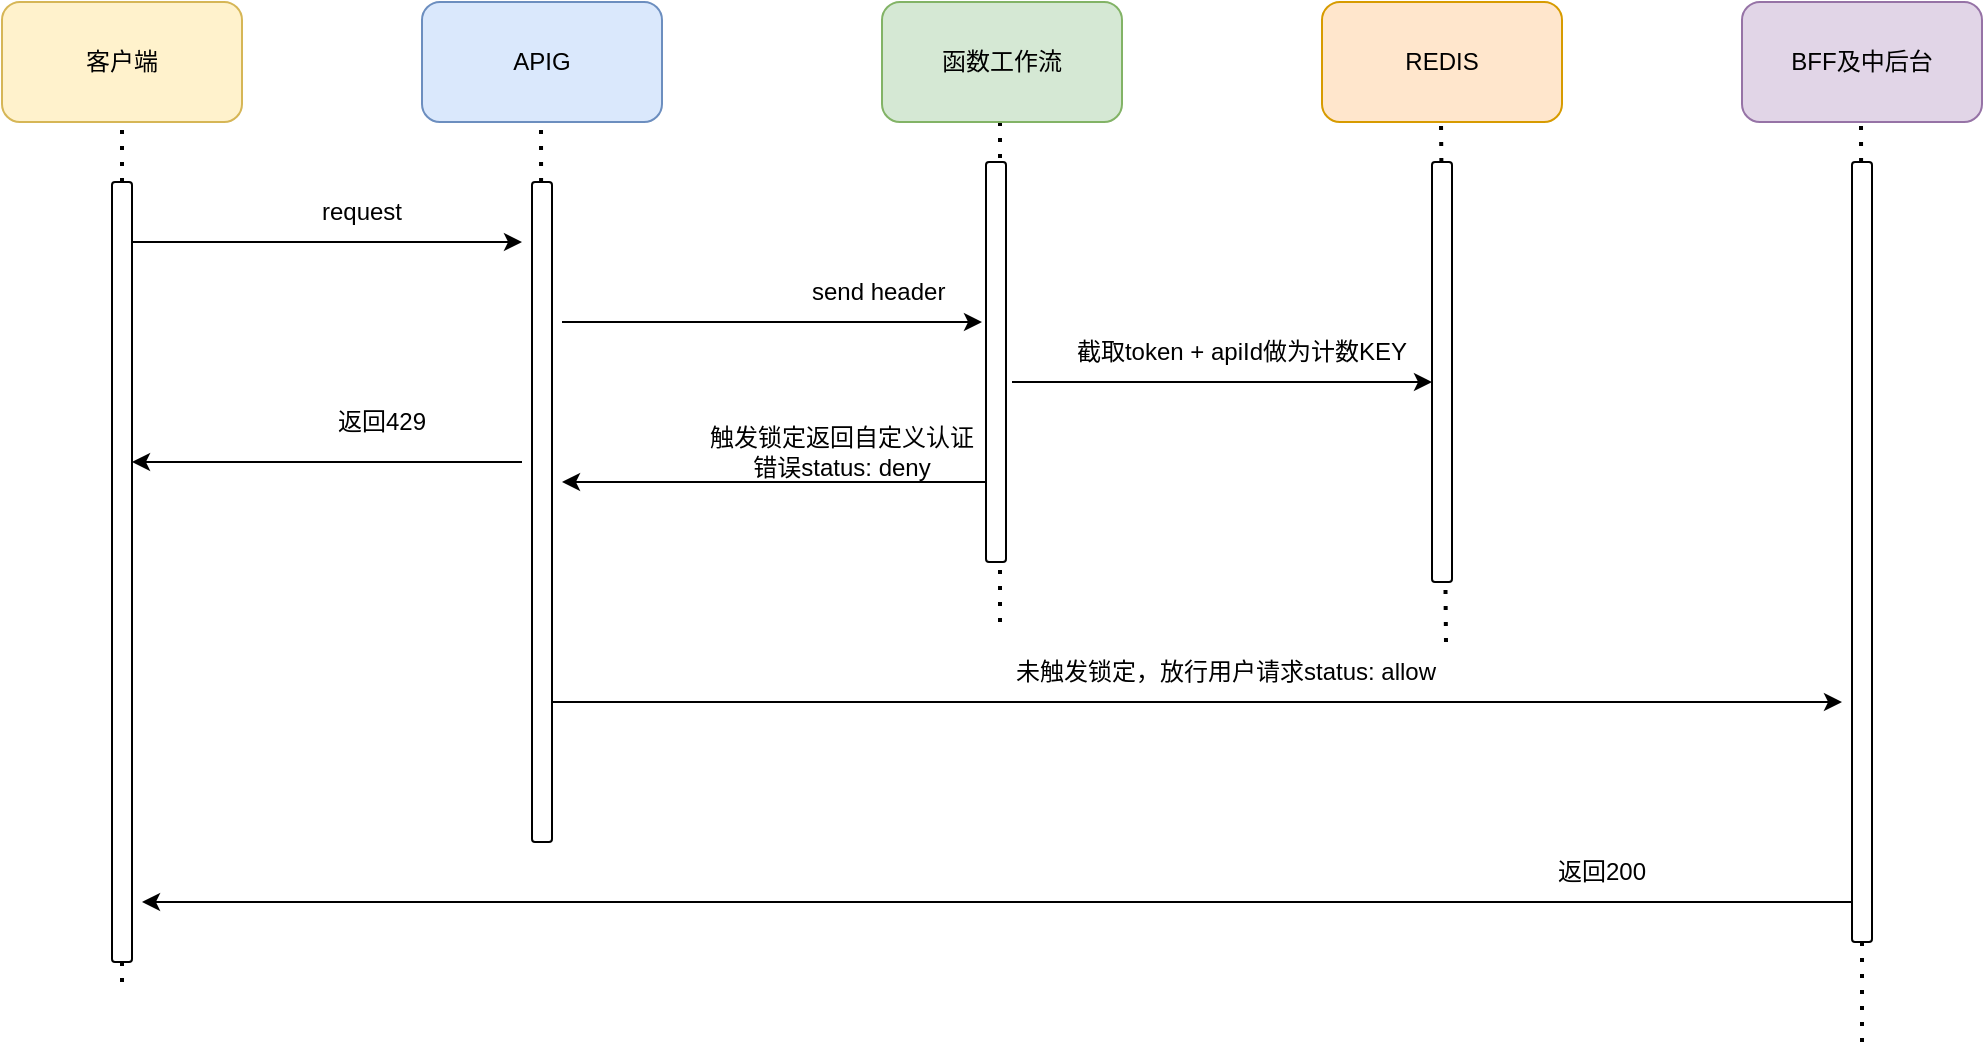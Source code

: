 <mxfile version="22.1.11" type="github">
  <diagram name="第 1 页" id="97-V6a52Ryz1SFA9VOdV">
    <mxGraphModel dx="1434" dy="764" grid="1" gridSize="10" guides="1" tooltips="1" connect="1" arrows="1" fold="1" page="1" pageScale="1" pageWidth="850" pageHeight="1100" math="0" shadow="0">
      <root>
        <mxCell id="0" />
        <mxCell id="1" parent="0" />
        <mxCell id="qtHgzcGro0U_kQB5Rgd--19" value="" style="endArrow=none;dashed=1;html=1;dashPattern=1 3;strokeWidth=2;rounded=0;entryX=0.5;entryY=1;entryDx=0;entryDy=0;" edge="1" parent="1">
          <mxGeometry width="50" height="50" relative="1" as="geometry">
            <mxPoint x="599" y="550" as="sourcePoint" />
            <mxPoint x="599" y="300" as="targetPoint" />
          </mxGeometry>
        </mxCell>
        <mxCell id="qtHgzcGro0U_kQB5Rgd--20" value="" style="endArrow=none;dashed=1;html=1;dashPattern=1 3;strokeWidth=2;rounded=0;entryX=0.5;entryY=1;entryDx=0;entryDy=0;exitX=1;exitY=0;exitDx=0;exitDy=0;" edge="1" parent="1" source="qtHgzcGro0U_kQB5Rgd--36">
          <mxGeometry width="50" height="50" relative="1" as="geometry">
            <mxPoint x="820" y="650" as="sourcePoint" />
            <mxPoint x="819.5" y="300" as="targetPoint" />
          </mxGeometry>
        </mxCell>
        <mxCell id="qtHgzcGro0U_kQB5Rgd--1" value="客户端" style="rounded=1;whiteSpace=wrap;html=1;fillColor=#fff2cc;strokeColor=#d6b656;" vertex="1" parent="1">
          <mxGeometry x="100" y="240" width="120" height="60" as="geometry" />
        </mxCell>
        <mxCell id="qtHgzcGro0U_kQB5Rgd--4" value="" style="endArrow=none;dashed=1;html=1;dashPattern=1 3;strokeWidth=2;rounded=0;entryX=0.5;entryY=1;entryDx=0;entryDy=0;" edge="1" parent="1" source="qtHgzcGro0U_kQB5Rgd--2" target="qtHgzcGro0U_kQB5Rgd--1">
          <mxGeometry width="50" height="50" relative="1" as="geometry">
            <mxPoint x="160" y="480" as="sourcePoint" />
            <mxPoint x="210" y="320" as="targetPoint" />
          </mxGeometry>
        </mxCell>
        <mxCell id="qtHgzcGro0U_kQB5Rgd--6" value="" style="endArrow=none;dashed=1;html=1;dashPattern=1 3;strokeWidth=2;rounded=0;entryX=0.5;entryY=1;entryDx=0;entryDy=0;" edge="1" parent="1" target="qtHgzcGro0U_kQB5Rgd--2">
          <mxGeometry width="50" height="50" relative="1" as="geometry">
            <mxPoint x="160" y="730" as="sourcePoint" />
            <mxPoint x="160" y="300" as="targetPoint" />
          </mxGeometry>
        </mxCell>
        <mxCell id="qtHgzcGro0U_kQB5Rgd--2" value="" style="whiteSpace=wrap;html=1;rounded=1;" vertex="1" parent="1">
          <mxGeometry x="155" y="330" width="10" height="390" as="geometry" />
        </mxCell>
        <mxCell id="qtHgzcGro0U_kQB5Rgd--7" value="APIG" style="rounded=1;whiteSpace=wrap;html=1;fillColor=#dae8fc;strokeColor=#6c8ebf;" vertex="1" parent="1">
          <mxGeometry x="310" y="240" width="120" height="60" as="geometry" />
        </mxCell>
        <mxCell id="qtHgzcGro0U_kQB5Rgd--8" value="函数工作流" style="rounded=1;whiteSpace=wrap;html=1;fillColor=#d5e8d4;strokeColor=#82b366;" vertex="1" parent="1">
          <mxGeometry x="540" y="240" width="120" height="60" as="geometry" />
        </mxCell>
        <mxCell id="qtHgzcGro0U_kQB5Rgd--9" value="REDIS" style="rounded=1;whiteSpace=wrap;html=1;fillColor=#ffe6cc;strokeColor=#d79b00;" vertex="1" parent="1">
          <mxGeometry x="760" y="240" width="120" height="60" as="geometry" />
        </mxCell>
        <mxCell id="qtHgzcGro0U_kQB5Rgd--10" value="BFF及中后台" style="rounded=1;whiteSpace=wrap;html=1;fillColor=#e1d5e7;strokeColor=#9673a6;" vertex="1" parent="1">
          <mxGeometry x="970" y="240" width="120" height="60" as="geometry" />
        </mxCell>
        <mxCell id="qtHgzcGro0U_kQB5Rgd--12" value="" style="endArrow=none;dashed=1;html=1;dashPattern=1 3;strokeWidth=2;rounded=0;entryX=0.5;entryY=1;entryDx=0;entryDy=0;" edge="1" parent="1">
          <mxGeometry width="50" height="50" relative="1" as="geometry">
            <mxPoint x="370" y="650" as="sourcePoint" />
            <mxPoint x="369.5" y="300" as="targetPoint" />
          </mxGeometry>
        </mxCell>
        <mxCell id="qtHgzcGro0U_kQB5Rgd--13" value="" style="whiteSpace=wrap;html=1;rounded=1;" vertex="1" parent="1">
          <mxGeometry x="365" y="330" width="10" height="330" as="geometry" />
        </mxCell>
        <mxCell id="qtHgzcGro0U_kQB5Rgd--14" value="" style="endArrow=classic;html=1;rounded=0;" edge="1" parent="1">
          <mxGeometry width="50" height="50" relative="1" as="geometry">
            <mxPoint x="165" y="360" as="sourcePoint" />
            <mxPoint x="360" y="360" as="targetPoint" />
          </mxGeometry>
        </mxCell>
        <mxCell id="qtHgzcGro0U_kQB5Rgd--16" value="request" style="text;html=1;strokeColor=none;fillColor=none;align=center;verticalAlign=middle;whiteSpace=wrap;rounded=0;" vertex="1" parent="1">
          <mxGeometry x="250" y="330" width="60" height="30" as="geometry" />
        </mxCell>
        <mxCell id="qtHgzcGro0U_kQB5Rgd--17" value="" style="whiteSpace=wrap;html=1;rounded=1;" vertex="1" parent="1">
          <mxGeometry x="592" y="320" width="10" height="200" as="geometry" />
        </mxCell>
        <mxCell id="qtHgzcGro0U_kQB5Rgd--18" value="" style="whiteSpace=wrap;html=1;rounded=1;" vertex="1" parent="1">
          <mxGeometry x="815" y="320" width="10" height="210" as="geometry" />
        </mxCell>
        <mxCell id="qtHgzcGro0U_kQB5Rgd--21" value="" style="endArrow=none;dashed=1;html=1;dashPattern=1 3;strokeWidth=2;rounded=0;entryX=0.5;entryY=1;entryDx=0;entryDy=0;" edge="1" parent="1" source="qtHgzcGro0U_kQB5Rgd--22">
          <mxGeometry width="50" height="50" relative="1" as="geometry">
            <mxPoint x="1030" y="650" as="sourcePoint" />
            <mxPoint x="1029.5" y="300" as="targetPoint" />
          </mxGeometry>
        </mxCell>
        <mxCell id="qtHgzcGro0U_kQB5Rgd--23" value="" style="endArrow=none;dashed=1;html=1;dashPattern=1 3;strokeWidth=2;rounded=0;entryX=0.5;entryY=1;entryDx=0;entryDy=0;" edge="1" parent="1" target="qtHgzcGro0U_kQB5Rgd--22">
          <mxGeometry width="50" height="50" relative="1" as="geometry">
            <mxPoint x="1030" y="760" as="sourcePoint" />
            <mxPoint x="1029.5" y="300" as="targetPoint" />
          </mxGeometry>
        </mxCell>
        <mxCell id="qtHgzcGro0U_kQB5Rgd--22" value="" style="whiteSpace=wrap;html=1;rounded=1;" vertex="1" parent="1">
          <mxGeometry x="1025" y="320" width="10" height="390" as="geometry" />
        </mxCell>
        <mxCell id="qtHgzcGro0U_kQB5Rgd--24" value="" style="endArrow=classic;html=1;rounded=0;" edge="1" parent="1">
          <mxGeometry width="50" height="50" relative="1" as="geometry">
            <mxPoint x="380" y="400" as="sourcePoint" />
            <mxPoint x="590" y="400" as="targetPoint" />
          </mxGeometry>
        </mxCell>
        <mxCell id="qtHgzcGro0U_kQB5Rgd--25" value="send header&amp;nbsp;" style="text;html=1;strokeColor=none;fillColor=none;align=center;verticalAlign=middle;whiteSpace=wrap;rounded=0;" vertex="1" parent="1">
          <mxGeometry x="500" y="370" width="80" height="30" as="geometry" />
        </mxCell>
        <mxCell id="qtHgzcGro0U_kQB5Rgd--26" value="" style="endArrow=classic;html=1;rounded=0;" edge="1" parent="1">
          <mxGeometry width="50" height="50" relative="1" as="geometry">
            <mxPoint x="605" y="430" as="sourcePoint" />
            <mxPoint x="815" y="430" as="targetPoint" />
          </mxGeometry>
        </mxCell>
        <mxCell id="qtHgzcGro0U_kQB5Rgd--27" value="截取token + apiId做为计数KEY" style="text;html=1;strokeColor=none;fillColor=none;align=center;verticalAlign=middle;whiteSpace=wrap;rounded=0;" vertex="1" parent="1">
          <mxGeometry x="625" y="390" width="190" height="50" as="geometry" />
        </mxCell>
        <mxCell id="qtHgzcGro0U_kQB5Rgd--30" value="" style="endArrow=classic;html=1;rounded=0;" edge="1" parent="1">
          <mxGeometry width="50" height="50" relative="1" as="geometry">
            <mxPoint x="592" y="480" as="sourcePoint" />
            <mxPoint x="380" y="480" as="targetPoint" />
          </mxGeometry>
        </mxCell>
        <mxCell id="qtHgzcGro0U_kQB5Rgd--32" value="" style="endArrow=classic;html=1;rounded=0;" edge="1" parent="1">
          <mxGeometry width="50" height="50" relative="1" as="geometry">
            <mxPoint x="375" y="590" as="sourcePoint" />
            <mxPoint x="1020" y="590" as="targetPoint" />
          </mxGeometry>
        </mxCell>
        <mxCell id="qtHgzcGro0U_kQB5Rgd--33" value="" style="endArrow=classic;html=1;rounded=0;" edge="1" parent="1">
          <mxGeometry width="50" height="50" relative="1" as="geometry">
            <mxPoint x="360" y="470" as="sourcePoint" />
            <mxPoint x="165" y="470" as="targetPoint" />
          </mxGeometry>
        </mxCell>
        <mxCell id="qtHgzcGro0U_kQB5Rgd--34" value="返回429" style="text;html=1;strokeColor=none;fillColor=none;align=center;verticalAlign=middle;whiteSpace=wrap;rounded=0;" vertex="1" parent="1">
          <mxGeometry x="260" y="435" width="60" height="30" as="geometry" />
        </mxCell>
        <mxCell id="qtHgzcGro0U_kQB5Rgd--35" value="触发锁定返回自定义认证错误status: deny" style="text;html=1;strokeColor=none;fillColor=none;align=center;verticalAlign=middle;whiteSpace=wrap;rounded=0;" vertex="1" parent="1">
          <mxGeometry x="450" y="450" width="140" height="30" as="geometry" />
        </mxCell>
        <mxCell id="qtHgzcGro0U_kQB5Rgd--36" value="未触发锁定，放行用户请求status: allow" style="text;html=1;strokeColor=none;fillColor=none;align=center;verticalAlign=middle;whiteSpace=wrap;rounded=0;" vertex="1" parent="1">
          <mxGeometry x="602" y="560" width="220" height="30" as="geometry" />
        </mxCell>
        <mxCell id="qtHgzcGro0U_kQB5Rgd--37" value="" style="endArrow=classic;html=1;rounded=0;" edge="1" parent="1">
          <mxGeometry width="50" height="50" relative="1" as="geometry">
            <mxPoint x="1025" y="690" as="sourcePoint" />
            <mxPoint x="170" y="690" as="targetPoint" />
          </mxGeometry>
        </mxCell>
        <mxCell id="qtHgzcGro0U_kQB5Rgd--38" value="返回200" style="text;html=1;strokeColor=none;fillColor=none;align=center;verticalAlign=middle;whiteSpace=wrap;rounded=0;" vertex="1" parent="1">
          <mxGeometry x="790" y="660" width="220" height="30" as="geometry" />
        </mxCell>
      </root>
    </mxGraphModel>
  </diagram>
</mxfile>
